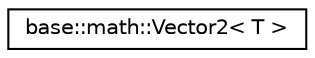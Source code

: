 digraph "クラス階層図"
{
 // LATEX_PDF_SIZE
  edge [fontname="Helvetica",fontsize="10",labelfontname="Helvetica",labelfontsize="10"];
  node [fontname="Helvetica",fontsize="10",shape=record];
  rankdir="LR";
  Node0 [label="base::math::Vector2\< T \>",height=0.2,width=0.4,color="black", fillcolor="white", style="filled",URL="$classbase_1_1math_1_1_vector2.html",tooltip=" "];
}
